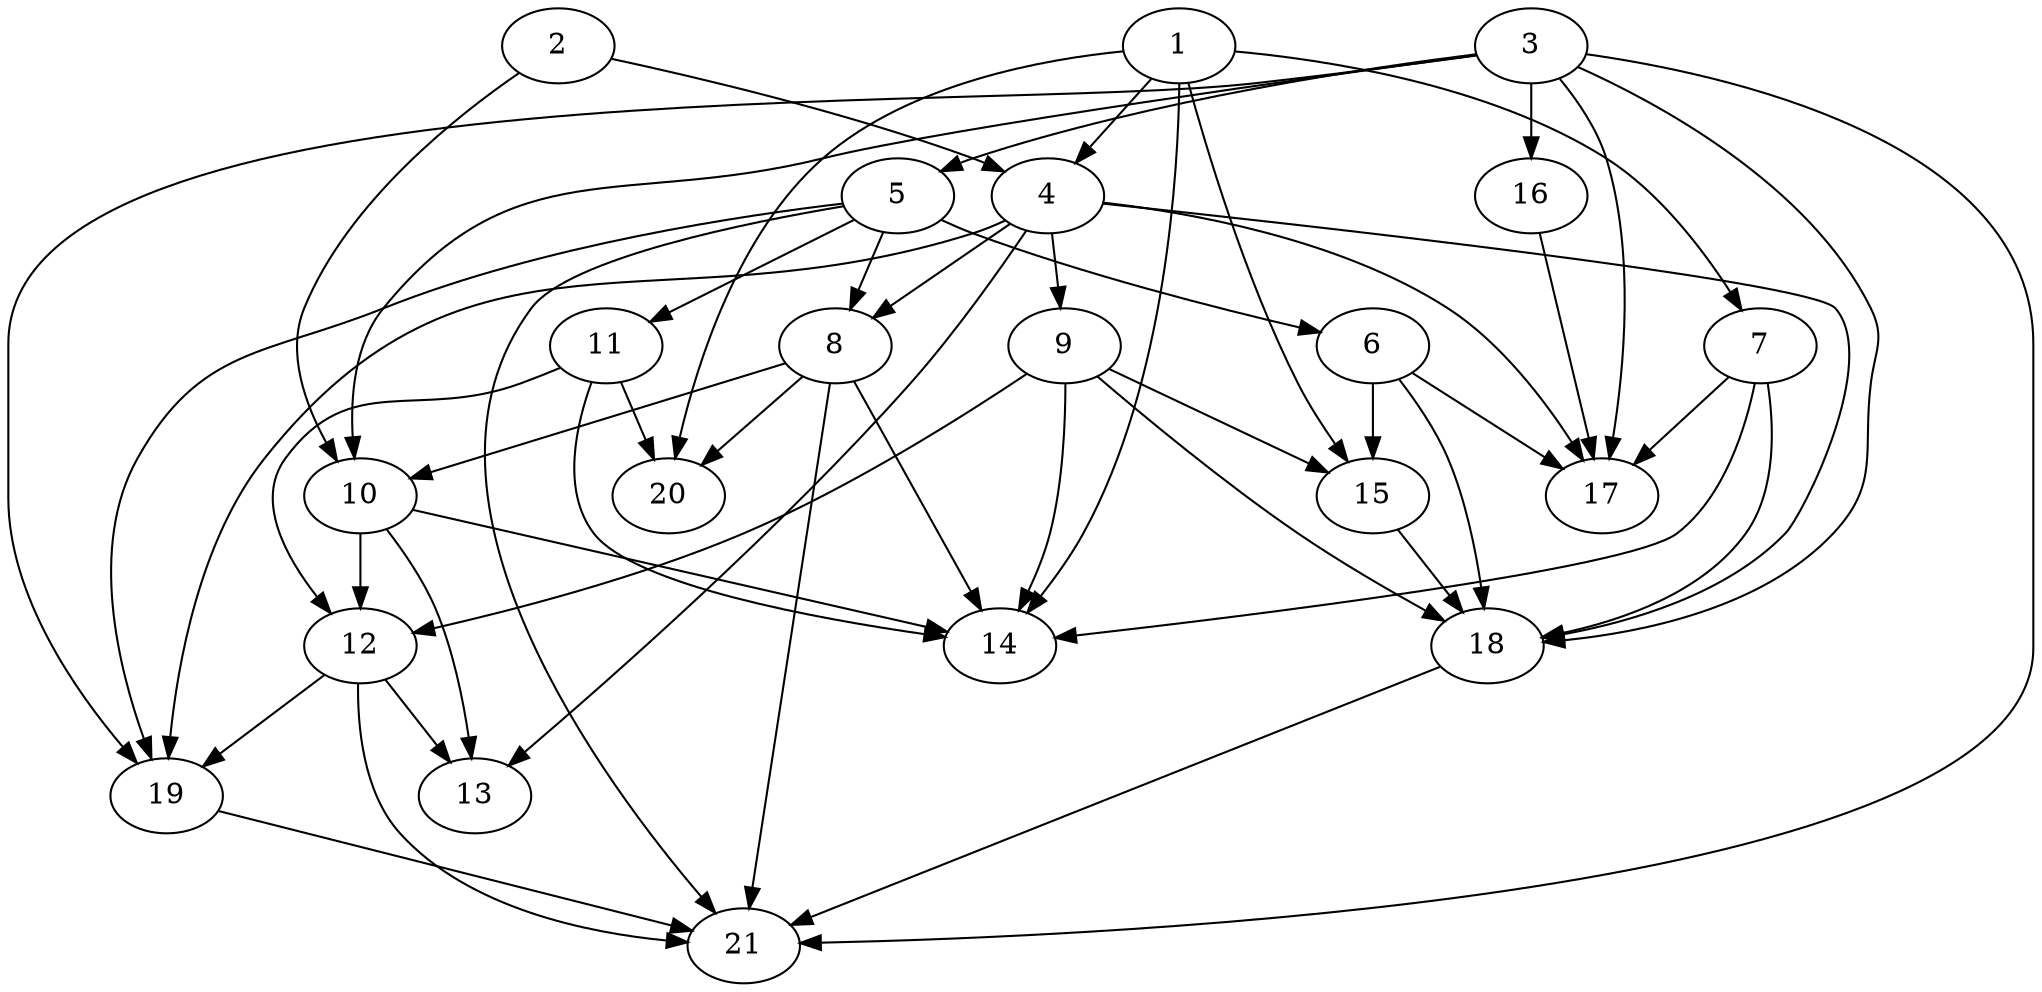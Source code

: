 digraph "core_16p_gb_Random_Nodes_21_Density_2.48_CCR_0.99_WeightType_Random_schedule.gxl" {
	graph ["Number of processors"=16,
		"Total schedule length"=108
	];
	1	 ["Finish time"=9,
		Processor=7,
		"Start time"=0,
		Weight=9];
	4	 ["Finish time"=36,
		Processor=6,
		"Start time"=13,
		Weight=23];
	1 -> 4	 [Weight=4];
	7	 ["Finish time"=66,
		Processor=16,
		"Start time"=45,
		Weight=21];
	1 -> 7	 [Weight=10];
	14	 ["Finish time"=108,
		Processor=2,
		"Start time"=99,
		Weight=9];
	1 -> 14	 [Weight=6];
	15	 ["Finish time"=69,
		Processor=4,
		"Start time"=64,
		Weight=5];
	1 -> 15	 [Weight=3];
	20	 ["Finish time"=92,
		Processor=7,
		"Start time"=69,
		Weight=23];
	1 -> 20	 [Weight=2];
	2	 ["Finish time"=9,
		Processor=6,
		"Start time"=0,
		Weight=9];
	2 -> 4	 [Weight=6];
	10	 ["Finish time"=52,
		Processor=15,
		"Start time"=47,
		Weight=5];
	2 -> 10	 [Weight=5];
	3	 ["Finish time"=18,
		Processor=13,
		"Start time"=0,
		Weight=18];
	5	 ["Finish time"=23,
		Processor=13,
		"Start time"=18,
		Weight=5];
	3 -> 5	 [Weight=6];
	3 -> 10	 [Weight=3];
	16	 ["Finish time"=36,
		Processor=16,
		"Start time"=20,
		Weight=16];
	3 -> 16	 [Weight=2];
	17	 ["Finish time"=101,
		Processor=1,
		"Start time"=92,
		Weight=9];
	3 -> 17	 [Weight=5];
	18	 ["Finish time"=92,
		Processor=4,
		"Start time"=69,
		Weight=23];
	3 -> 18	 [Weight=8];
	19	 ["Finish time"=87,
		Processor=5,
		"Start time"=82,
		Weight=5];
	3 -> 19	 [Weight=3];
	21	 ["Finish time"=108,
		Processor=4,
		"Start time"=92,
		Weight=16];
	3 -> 21	 [Weight=6];
	8	 ["Finish time"=43,
		Processor=6,
		"Start time"=36,
		Weight=7];
	4 -> 8	 [Weight=8];
	9	 ["Finish time"=60,
		Processor=5,
		"Start time"=39,
		Weight=21];
	4 -> 9	 [Weight=3];
	13	 ["Finish time"=108,
		Processor=3,
		"Start time"=87,
		Weight=21];
	4 -> 13	 [Weight=2];
	4 -> 17	 [Weight=7];
	4 -> 18	 [Weight=9];
	4 -> 19	 [Weight=2];
	6	 ["Finish time"=50,
		Processor=14,
		"Start time"=29,
		Weight=21];
	5 -> 6	 [Weight=6];
	5 -> 8	 [Weight=4];
	11	 ["Finish time"=43,
		Processor=1,
		"Start time"=25,
		Weight=18];
	5 -> 11	 [Weight=2];
	5 -> 19	 [Weight=9];
	5 -> 21	 [Weight=3];
	6 -> 15	 [Weight=5];
	6 -> 17	 [Weight=10];
	6 -> 18	 [Weight=10];
	7 -> 14	 [Weight=8];
	7 -> 17	 [Weight=8];
	7 -> 18	 [Weight=3];
	8 -> 10	 [Weight=4];
	8 -> 14	 [Weight=5];
	8 -> 20	 [Weight=4];
	8 -> 21	 [Weight=7];
	12	 ["Finish time"=82,
		Processor=5,
		"Start time"=61,
		Weight=21];
	9 -> 12	 [Weight=6];
	9 -> 14	 [Weight=6];
	9 -> 15	 [Weight=4];
	9 -> 18	 [Weight=3];
	10 -> 12	 [Weight=8];
	10 -> 13	 [Weight=10];
	10 -> 14	 [Weight=9];
	11 -> 12	 [Weight=9];
	11 -> 14	 [Weight=10];
	11 -> 20	 [Weight=8];
	12 -> 13	 [Weight=3];
	12 -> 19	 [Weight=3];
	12 -> 21	 [Weight=9];
	15 -> 18	 [Weight=6];
	16 -> 17	 [Weight=5];
	18 -> 21	 [Weight=10];
	19 -> 21	 [Weight=5];
}
